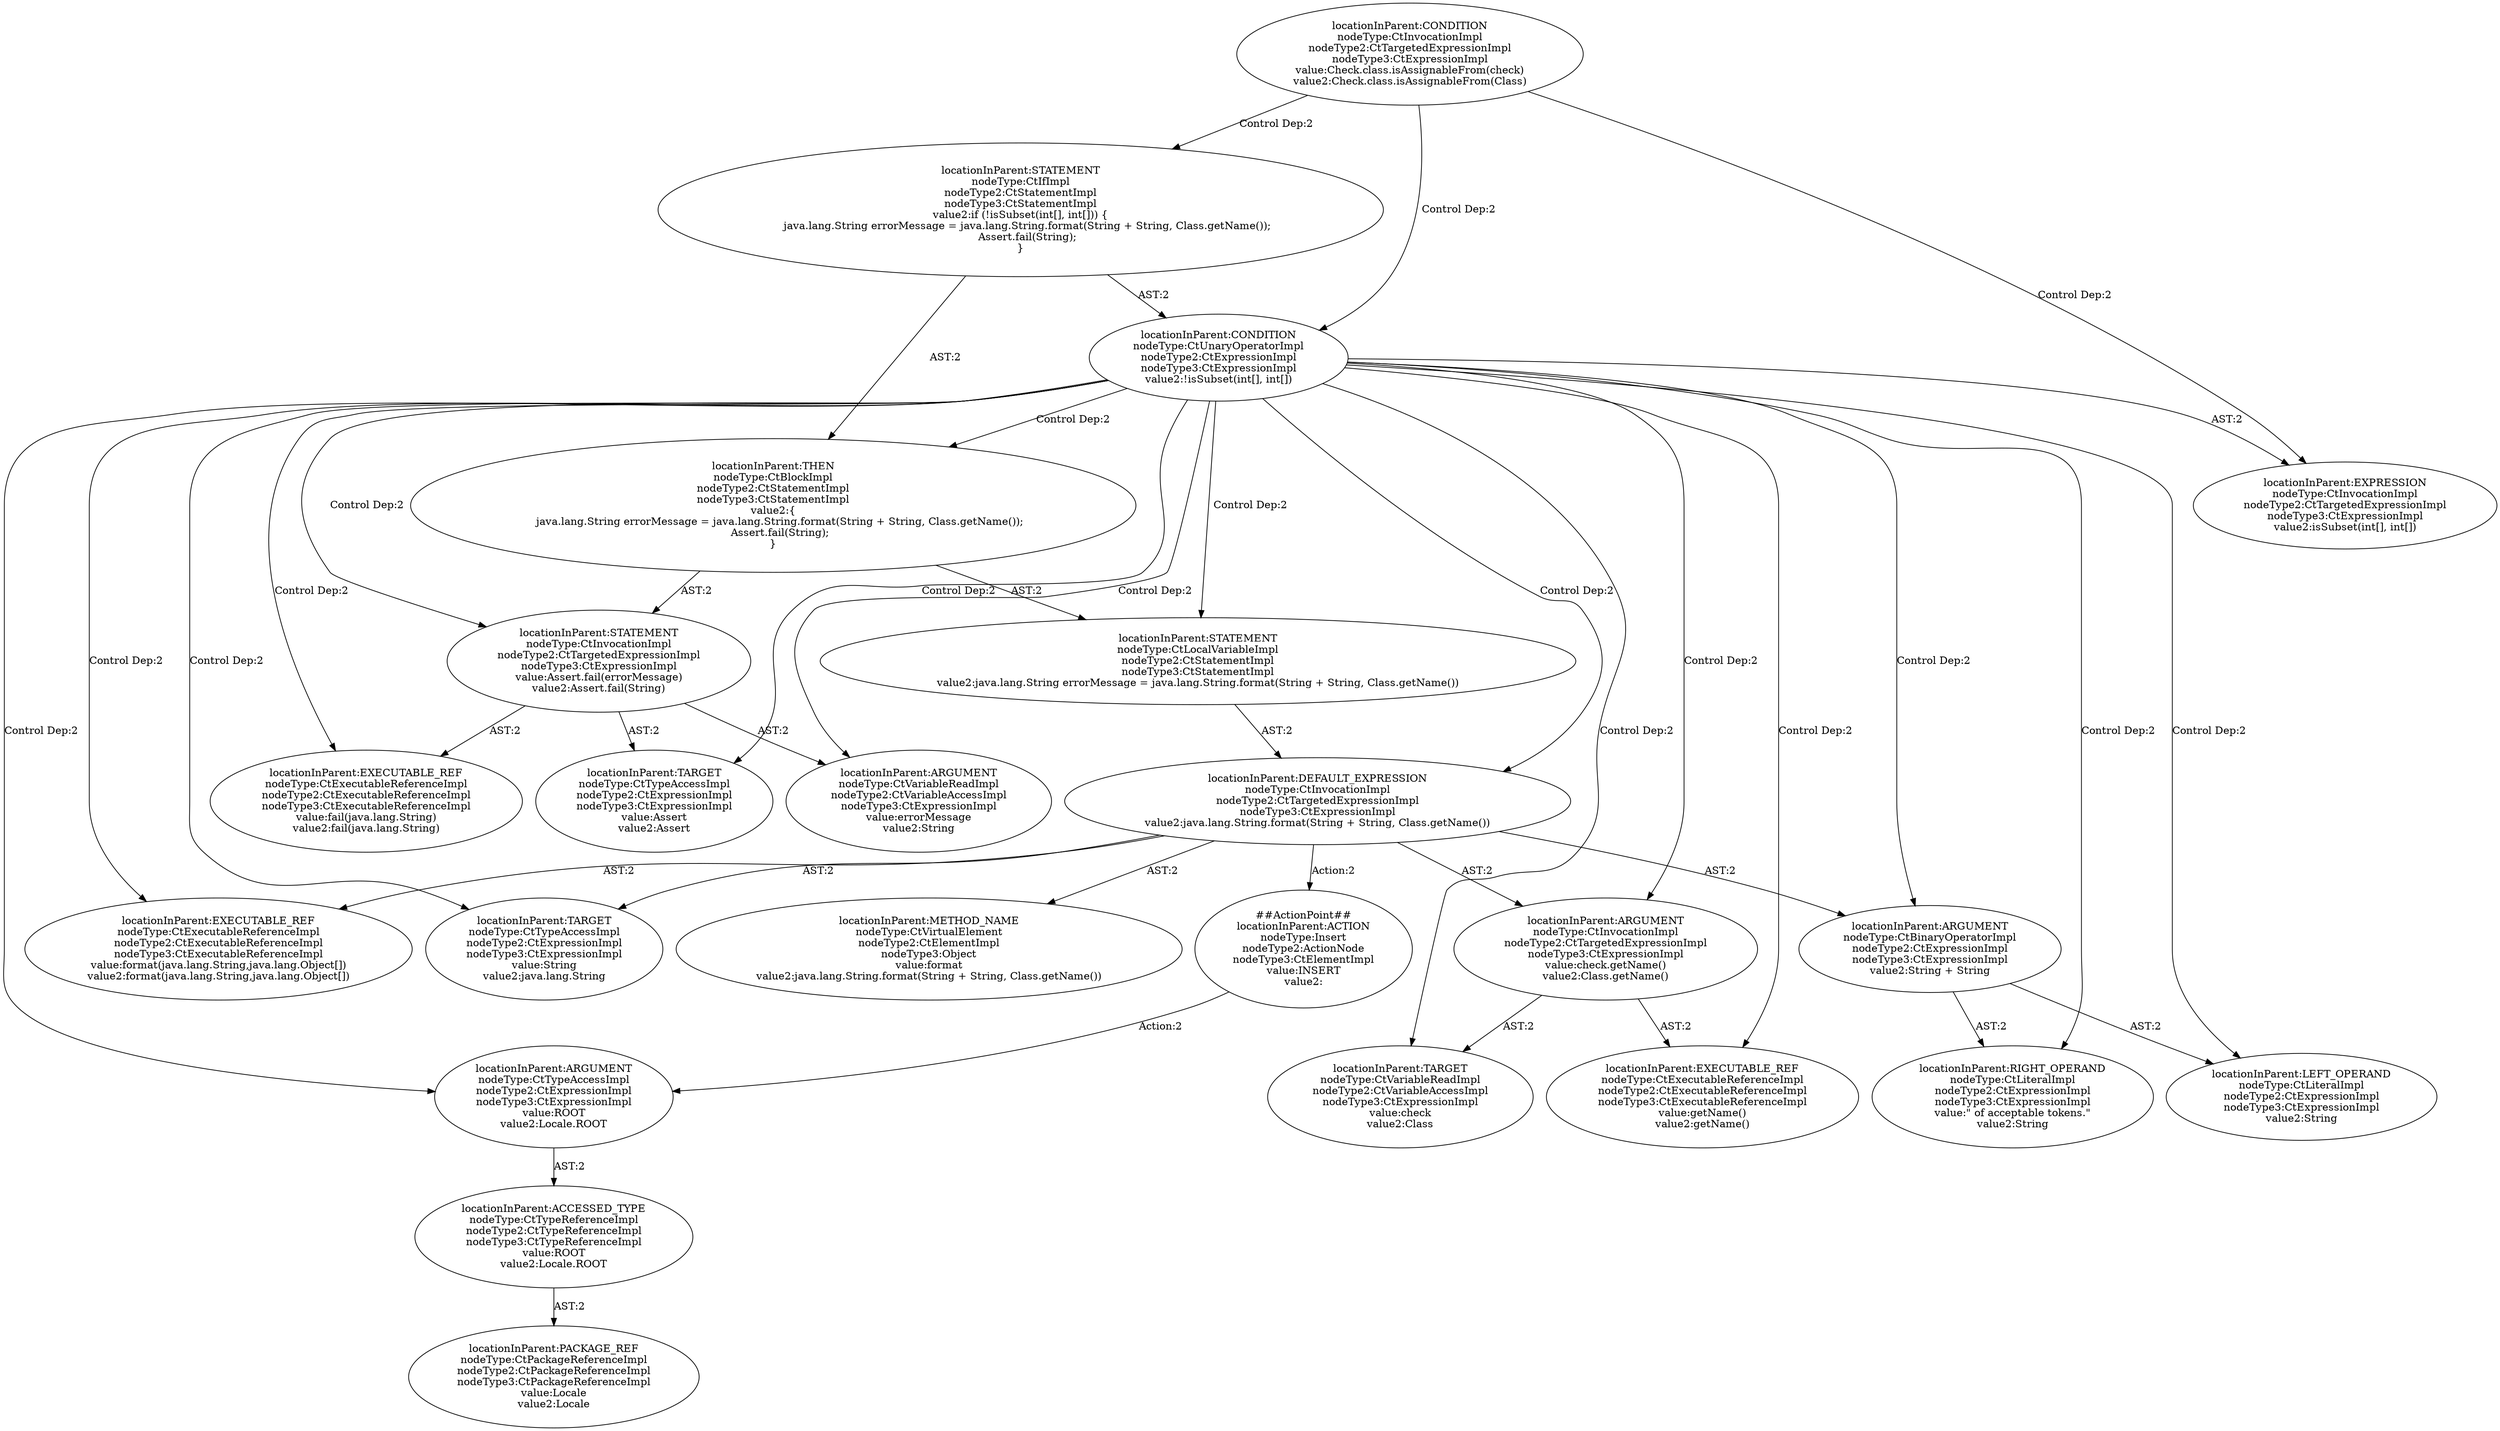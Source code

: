 digraph "Pattern" {
0 [label="##ActionPoint##
locationInParent:ACTION
nodeType:Insert
nodeType2:ActionNode
nodeType3:CtElementImpl
value:INSERT
value2:" shape=ellipse]
1 [label="locationInParent:DEFAULT_EXPRESSION
nodeType:CtInvocationImpl
nodeType2:CtTargetedExpressionImpl
nodeType3:CtExpressionImpl
value2:java.lang.String.format(String + String, Class.getName())" shape=ellipse]
2 [label="locationInParent:CONDITION
nodeType:CtUnaryOperatorImpl
nodeType2:CtExpressionImpl
nodeType3:CtExpressionImpl
value2:!isSubset(int[], int[])" shape=ellipse]
3 [label="locationInParent:CONDITION
nodeType:CtInvocationImpl
nodeType2:CtTargetedExpressionImpl
nodeType3:CtExpressionImpl
value:Check.class.isAssignableFrom(check)
value2:Check.class.isAssignableFrom(Class)" shape=ellipse]
4 [label="locationInParent:STATEMENT
nodeType:CtIfImpl
nodeType2:CtStatementImpl
nodeType3:CtStatementImpl
value2:if (!isSubset(int[], int[])) \{
    java.lang.String errorMessage = java.lang.String.format(String + String, Class.getName());
    Assert.fail(String);
\}" shape=ellipse]
5 [label="locationInParent:EXPRESSION
nodeType:CtInvocationImpl
nodeType2:CtTargetedExpressionImpl
nodeType3:CtExpressionImpl
value2:isSubset(int[], int[])" shape=ellipse]
6 [label="locationInParent:THEN
nodeType:CtBlockImpl
nodeType2:CtStatementImpl
nodeType3:CtStatementImpl
value2:\{
    java.lang.String errorMessage = java.lang.String.format(String + String, Class.getName());
    Assert.fail(String);
\}" shape=ellipse]
7 [label="locationInParent:STATEMENT
nodeType:CtLocalVariableImpl
nodeType2:CtStatementImpl
nodeType3:CtStatementImpl
value2:java.lang.String errorMessage = java.lang.String.format(String + String, Class.getName())" shape=ellipse]
8 [label="locationInParent:EXECUTABLE_REF
nodeType:CtExecutableReferenceImpl
nodeType2:CtExecutableReferenceImpl
nodeType3:CtExecutableReferenceImpl
value:format(java.lang.String,java.lang.Object[])
value2:format(java.lang.String,java.lang.Object[])" shape=ellipse]
9 [label="locationInParent:TARGET
nodeType:CtTypeAccessImpl
nodeType2:CtExpressionImpl
nodeType3:CtExpressionImpl
value:String
value2:java.lang.String" shape=ellipse]
10 [label="locationInParent:ARGUMENT
nodeType:CtBinaryOperatorImpl
nodeType2:CtExpressionImpl
nodeType3:CtExpressionImpl
value2:String + String" shape=ellipse]
11 [label="locationInParent:LEFT_OPERAND
nodeType:CtLiteralImpl
nodeType2:CtExpressionImpl
nodeType3:CtExpressionImpl
value2:String" shape=ellipse]
12 [label="locationInParent:RIGHT_OPERAND
nodeType:CtLiteralImpl
nodeType2:CtExpressionImpl
nodeType3:CtExpressionImpl
value:\" of acceptable tokens.\"
value2:String" shape=ellipse]
13 [label="locationInParent:ARGUMENT
nodeType:CtInvocationImpl
nodeType2:CtTargetedExpressionImpl
nodeType3:CtExpressionImpl
value:check.getName()
value2:Class.getName()" shape=ellipse]
14 [label="locationInParent:EXECUTABLE_REF
nodeType:CtExecutableReferenceImpl
nodeType2:CtExecutableReferenceImpl
nodeType3:CtExecutableReferenceImpl
value:getName()
value2:getName()" shape=ellipse]
15 [label="locationInParent:TARGET
nodeType:CtVariableReadImpl
nodeType2:CtVariableAccessImpl
nodeType3:CtExpressionImpl
value:check
value2:Class" shape=ellipse]
16 [label="locationInParent:STATEMENT
nodeType:CtInvocationImpl
nodeType2:CtTargetedExpressionImpl
nodeType3:CtExpressionImpl
value:Assert.fail(errorMessage)
value2:Assert.fail(String)" shape=ellipse]
17 [label="locationInParent:EXECUTABLE_REF
nodeType:CtExecutableReferenceImpl
nodeType2:CtExecutableReferenceImpl
nodeType3:CtExecutableReferenceImpl
value:fail(java.lang.String)
value2:fail(java.lang.String)" shape=ellipse]
18 [label="locationInParent:TARGET
nodeType:CtTypeAccessImpl
nodeType2:CtExpressionImpl
nodeType3:CtExpressionImpl
value:Assert
value2:Assert" shape=ellipse]
19 [label="locationInParent:ARGUMENT
nodeType:CtVariableReadImpl
nodeType2:CtVariableAccessImpl
nodeType3:CtExpressionImpl
value:errorMessage
value2:String" shape=ellipse]
20 [label="locationInParent:ARGUMENT
nodeType:CtTypeAccessImpl
nodeType2:CtExpressionImpl
nodeType3:CtExpressionImpl
value:ROOT
value2:Locale.ROOT" shape=ellipse]
21 [label="locationInParent:ACCESSED_TYPE
nodeType:CtTypeReferenceImpl
nodeType2:CtTypeReferenceImpl
nodeType3:CtTypeReferenceImpl
value:ROOT
value2:Locale.ROOT" shape=ellipse]
22 [label="locationInParent:PACKAGE_REF
nodeType:CtPackageReferenceImpl
nodeType2:CtPackageReferenceImpl
nodeType3:CtPackageReferenceImpl
value:Locale
value2:Locale" shape=ellipse]
23 [label="locationInParent:METHOD_NAME
nodeType:CtVirtualElement
nodeType2:CtElementImpl
nodeType3:Object
value:format
value2:java.lang.String.format(String + String, Class.getName())" shape=ellipse]
0 -> 20 [label="Action:2"];
1 -> 0 [label="Action:2"];
1 -> 23 [label="AST:2"];
1 -> 9 [label="AST:2"];
1 -> 8 [label="AST:2"];
1 -> 10 [label="AST:2"];
1 -> 13 [label="AST:2"];
2 -> 1 [label="Control Dep:2"];
2 -> 5 [label="AST:2"];
2 -> 6 [label="Control Dep:2"];
2 -> 7 [label="Control Dep:2"];
2 -> 8 [label="Control Dep:2"];
2 -> 9 [label="Control Dep:2"];
2 -> 10 [label="Control Dep:2"];
2 -> 11 [label="Control Dep:2"];
2 -> 12 [label="Control Dep:2"];
2 -> 13 [label="Control Dep:2"];
2 -> 14 [label="Control Dep:2"];
2 -> 15 [label="Control Dep:2"];
2 -> 16 [label="Control Dep:2"];
2 -> 17 [label="Control Dep:2"];
2 -> 18 [label="Control Dep:2"];
2 -> 19 [label="Control Dep:2"];
2 -> 20 [label="Control Dep:2"];
3 -> 2 [label="Control Dep:2"];
3 -> 4 [label="Control Dep:2"];
3 -> 5 [label="Control Dep:2"];
4 -> 2 [label="AST:2"];
4 -> 6 [label="AST:2"];
6 -> 7 [label="AST:2"];
6 -> 16 [label="AST:2"];
7 -> 1 [label="AST:2"];
10 -> 11 [label="AST:2"];
10 -> 12 [label="AST:2"];
13 -> 15 [label="AST:2"];
13 -> 14 [label="AST:2"];
16 -> 18 [label="AST:2"];
16 -> 17 [label="AST:2"];
16 -> 19 [label="AST:2"];
20 -> 21 [label="AST:2"];
21 -> 22 [label="AST:2"];
}